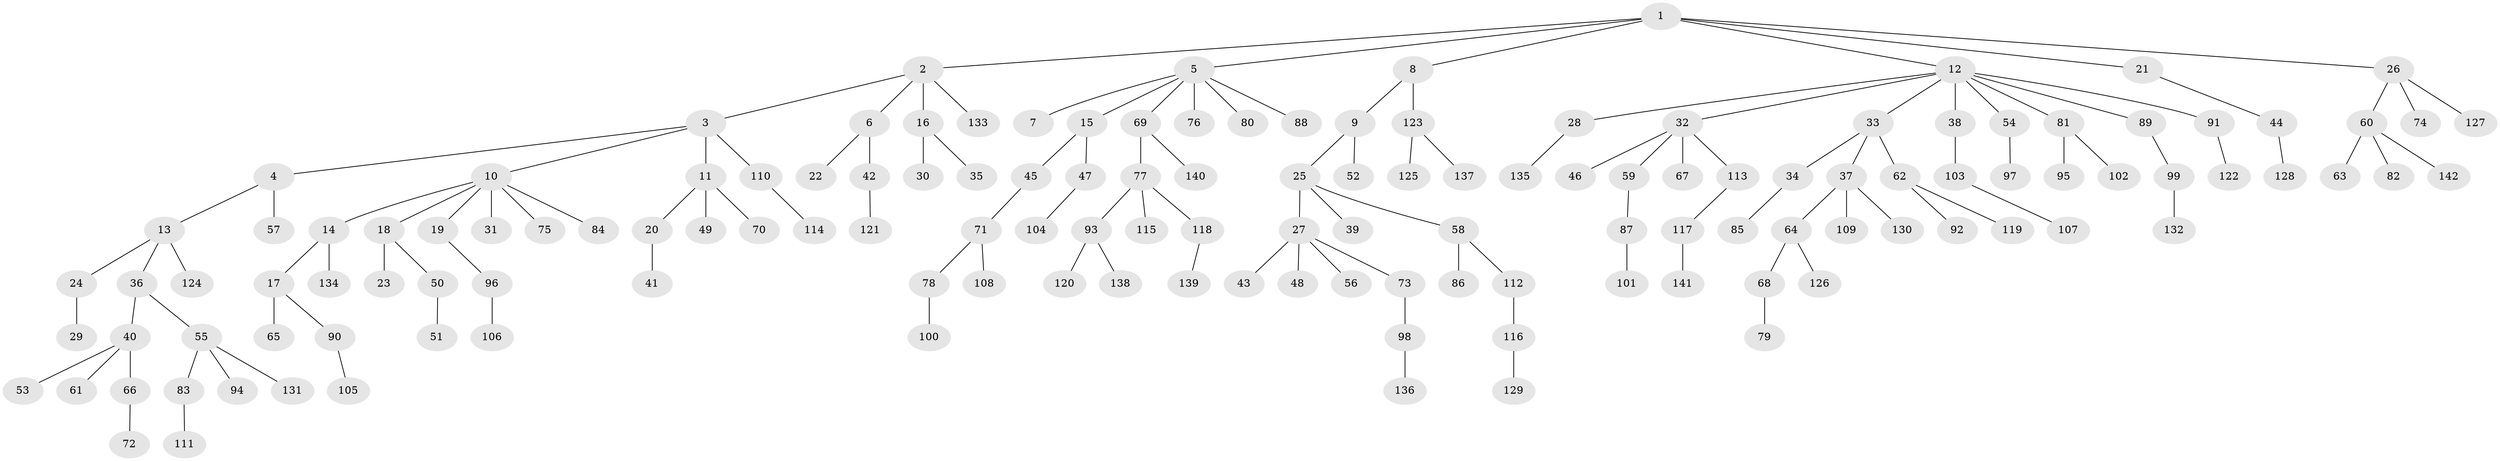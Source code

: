 // coarse degree distribution, {4: 0.07058823529411765, 2: 0.27058823529411763, 1: 0.6235294117647059, 8: 0.011764705882352941, 5: 0.011764705882352941, 32: 0.011764705882352941}
// Generated by graph-tools (version 1.1) at 2025/56/03/04/25 21:56:26]
// undirected, 142 vertices, 141 edges
graph export_dot {
graph [start="1"]
  node [color=gray90,style=filled];
  1;
  2;
  3;
  4;
  5;
  6;
  7;
  8;
  9;
  10;
  11;
  12;
  13;
  14;
  15;
  16;
  17;
  18;
  19;
  20;
  21;
  22;
  23;
  24;
  25;
  26;
  27;
  28;
  29;
  30;
  31;
  32;
  33;
  34;
  35;
  36;
  37;
  38;
  39;
  40;
  41;
  42;
  43;
  44;
  45;
  46;
  47;
  48;
  49;
  50;
  51;
  52;
  53;
  54;
  55;
  56;
  57;
  58;
  59;
  60;
  61;
  62;
  63;
  64;
  65;
  66;
  67;
  68;
  69;
  70;
  71;
  72;
  73;
  74;
  75;
  76;
  77;
  78;
  79;
  80;
  81;
  82;
  83;
  84;
  85;
  86;
  87;
  88;
  89;
  90;
  91;
  92;
  93;
  94;
  95;
  96;
  97;
  98;
  99;
  100;
  101;
  102;
  103;
  104;
  105;
  106;
  107;
  108;
  109;
  110;
  111;
  112;
  113;
  114;
  115;
  116;
  117;
  118;
  119;
  120;
  121;
  122;
  123;
  124;
  125;
  126;
  127;
  128;
  129;
  130;
  131;
  132;
  133;
  134;
  135;
  136;
  137;
  138;
  139;
  140;
  141;
  142;
  1 -- 2;
  1 -- 5;
  1 -- 8;
  1 -- 12;
  1 -- 21;
  1 -- 26;
  2 -- 3;
  2 -- 6;
  2 -- 16;
  2 -- 133;
  3 -- 4;
  3 -- 10;
  3 -- 11;
  3 -- 110;
  4 -- 13;
  4 -- 57;
  5 -- 7;
  5 -- 15;
  5 -- 69;
  5 -- 76;
  5 -- 80;
  5 -- 88;
  6 -- 22;
  6 -- 42;
  8 -- 9;
  8 -- 123;
  9 -- 25;
  9 -- 52;
  10 -- 14;
  10 -- 18;
  10 -- 19;
  10 -- 31;
  10 -- 75;
  10 -- 84;
  11 -- 20;
  11 -- 49;
  11 -- 70;
  12 -- 28;
  12 -- 32;
  12 -- 33;
  12 -- 38;
  12 -- 54;
  12 -- 81;
  12 -- 89;
  12 -- 91;
  13 -- 24;
  13 -- 36;
  13 -- 124;
  14 -- 17;
  14 -- 134;
  15 -- 45;
  15 -- 47;
  16 -- 30;
  16 -- 35;
  17 -- 65;
  17 -- 90;
  18 -- 23;
  18 -- 50;
  19 -- 96;
  20 -- 41;
  21 -- 44;
  24 -- 29;
  25 -- 27;
  25 -- 39;
  25 -- 58;
  26 -- 60;
  26 -- 74;
  26 -- 127;
  27 -- 43;
  27 -- 48;
  27 -- 56;
  27 -- 73;
  28 -- 135;
  32 -- 46;
  32 -- 59;
  32 -- 67;
  32 -- 113;
  33 -- 34;
  33 -- 37;
  33 -- 62;
  34 -- 85;
  36 -- 40;
  36 -- 55;
  37 -- 64;
  37 -- 109;
  37 -- 130;
  38 -- 103;
  40 -- 53;
  40 -- 61;
  40 -- 66;
  42 -- 121;
  44 -- 128;
  45 -- 71;
  47 -- 104;
  50 -- 51;
  54 -- 97;
  55 -- 83;
  55 -- 94;
  55 -- 131;
  58 -- 86;
  58 -- 112;
  59 -- 87;
  60 -- 63;
  60 -- 82;
  60 -- 142;
  62 -- 92;
  62 -- 119;
  64 -- 68;
  64 -- 126;
  66 -- 72;
  68 -- 79;
  69 -- 77;
  69 -- 140;
  71 -- 78;
  71 -- 108;
  73 -- 98;
  77 -- 93;
  77 -- 115;
  77 -- 118;
  78 -- 100;
  81 -- 95;
  81 -- 102;
  83 -- 111;
  87 -- 101;
  89 -- 99;
  90 -- 105;
  91 -- 122;
  93 -- 120;
  93 -- 138;
  96 -- 106;
  98 -- 136;
  99 -- 132;
  103 -- 107;
  110 -- 114;
  112 -- 116;
  113 -- 117;
  116 -- 129;
  117 -- 141;
  118 -- 139;
  123 -- 125;
  123 -- 137;
}
